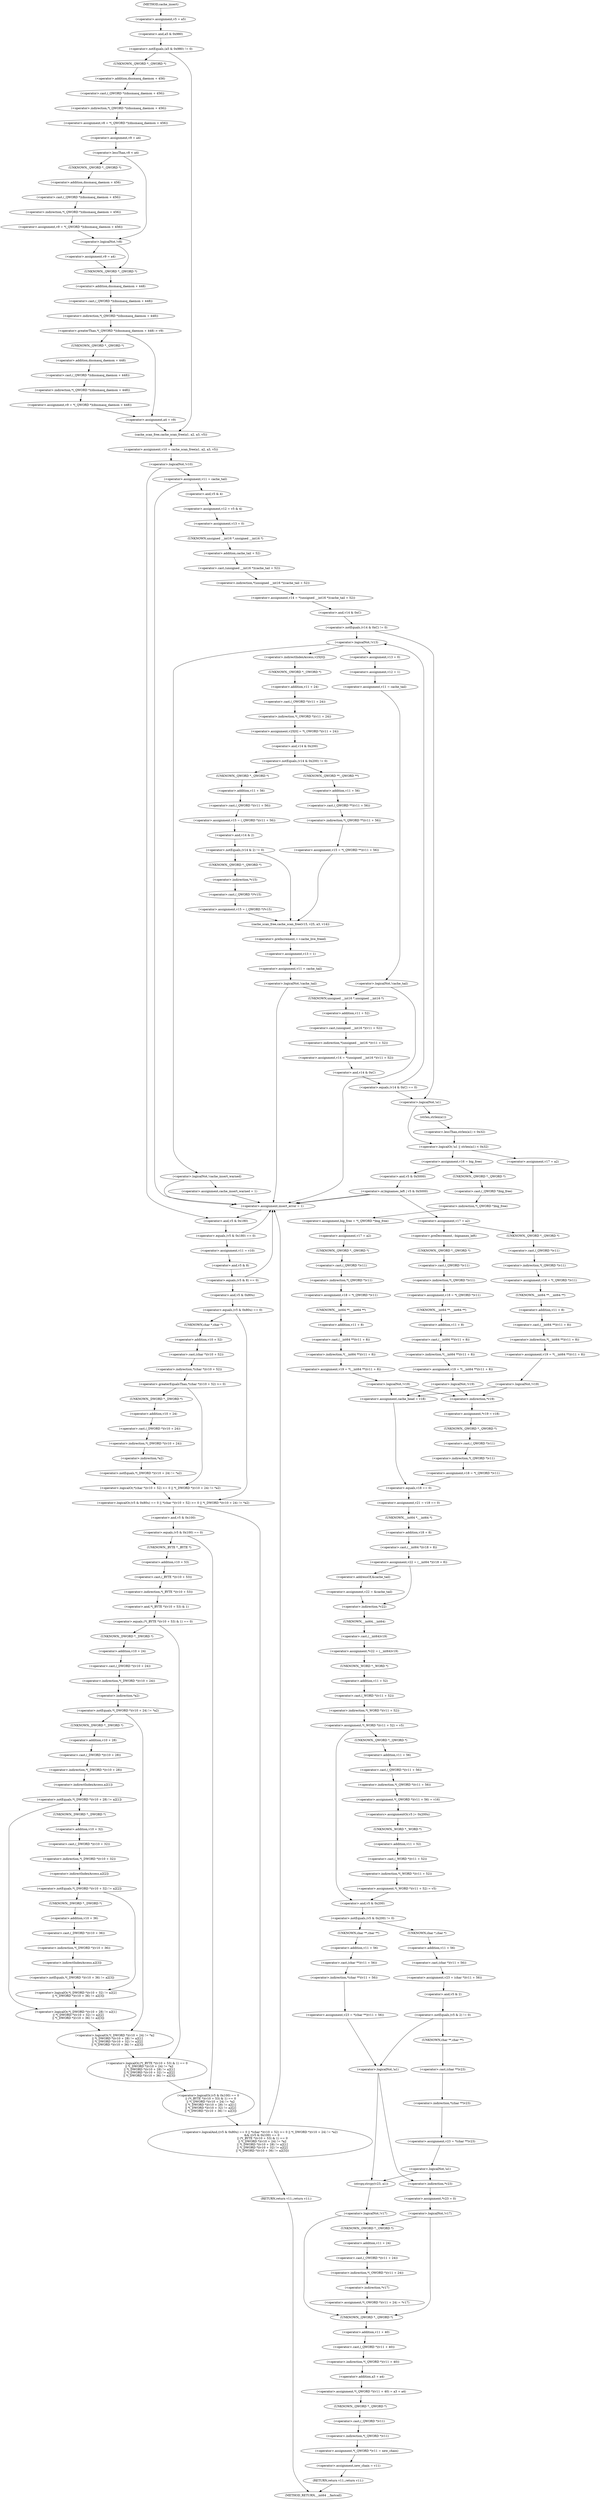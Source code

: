 digraph cache_insert {  
"1000142" [label = "(<operator>.assignment,v5 = a5)" ]
"1000146" [label = "(<operator>.notEquals,(a5 & 0x980) != 0)" ]
"1000147" [label = "(<operator>.and,a5 & 0x980)" ]
"1000152" [label = "(<operator>.assignment,v8 = *(_QWORD *)(dnsmasq_daemon + 456))" ]
"1000154" [label = "(<operator>.indirection,*(_QWORD *)(dnsmasq_daemon + 456))" ]
"1000155" [label = "(<operator>.cast,(_QWORD *)(dnsmasq_daemon + 456))" ]
"1000156" [label = "(UNKNOWN,_QWORD *,_QWORD *)" ]
"1000157" [label = "(<operator>.addition,dnsmasq_daemon + 456)" ]
"1000160" [label = "(<operator>.assignment,v9 = a4)" ]
"1000164" [label = "(<operator>.lessThan,v8 < a4)" ]
"1000167" [label = "(<operator>.assignment,v9 = *(_QWORD *)(dnsmasq_daemon + 456))" ]
"1000169" [label = "(<operator>.indirection,*(_QWORD *)(dnsmasq_daemon + 456))" ]
"1000170" [label = "(<operator>.cast,(_QWORD *)(dnsmasq_daemon + 456))" ]
"1000171" [label = "(UNKNOWN,_QWORD *,_QWORD *)" ]
"1000172" [label = "(<operator>.addition,dnsmasq_daemon + 456)" ]
"1000176" [label = "(<operator>.logicalNot,!v8)" ]
"1000178" [label = "(<operator>.assignment,v9 = a4)" ]
"1000182" [label = "(<operator>.greaterThan,*(_QWORD *)(dnsmasq_daemon + 448) > v9)" ]
"1000183" [label = "(<operator>.indirection,*(_QWORD *)(dnsmasq_daemon + 448))" ]
"1000184" [label = "(<operator>.cast,(_QWORD *)(dnsmasq_daemon + 448))" ]
"1000185" [label = "(UNKNOWN,_QWORD *,_QWORD *)" ]
"1000186" [label = "(<operator>.addition,dnsmasq_daemon + 448)" ]
"1000190" [label = "(<operator>.assignment,v9 = *(_QWORD *)(dnsmasq_daemon + 448))" ]
"1000192" [label = "(<operator>.indirection,*(_QWORD *)(dnsmasq_daemon + 448))" ]
"1000193" [label = "(<operator>.cast,(_QWORD *)(dnsmasq_daemon + 448))" ]
"1000194" [label = "(UNKNOWN,_QWORD *,_QWORD *)" ]
"1000195" [label = "(<operator>.addition,dnsmasq_daemon + 448)" ]
"1000198" [label = "(<operator>.assignment,a4 = v9)" ]
"1000204" [label = "(<operator>.assignment,v10 = cache_scan_free(a1, a2, a3, v5))" ]
"1000206" [label = "(cache_scan_free,cache_scan_free(a1, a2, a3, v5))" ]
"1000212" [label = "(<operator>.logicalNot,!v10)" ]
"1000215" [label = "(<operator>.assignment,v11 = cache_tail)" ]
"1000221" [label = "(<operator>.assignment,v12 = v5 & 4)" ]
"1000223" [label = "(<operator>.and,v5 & 4)" ]
"1000226" [label = "(<operator>.assignment,v13 = 0)" ]
"1000229" [label = "(<operator>.assignment,v14 = *(unsigned __int16 *)(cache_tail + 52))" ]
"1000231" [label = "(<operator>.indirection,*(unsigned __int16 *)(cache_tail + 52))" ]
"1000232" [label = "(<operator>.cast,(unsigned __int16 *)(cache_tail + 52))" ]
"1000233" [label = "(UNKNOWN,unsigned __int16 *,unsigned __int16 *)" ]
"1000234" [label = "(<operator>.addition,cache_tail + 52)" ]
"1000238" [label = "(<operator>.notEquals,(v14 & 0xC) != 0)" ]
"1000239" [label = "(<operator>.and,v14 & 0xC)" ]
"1000245" [label = "(<operator>.logicalNot,!v13)" ]
"1000251" [label = "(<operator>.assignment,v25[0] = *(_OWORD *)(v11 + 24))" ]
"1000252" [label = "(<operator>.indirectIndexAccess,v25[0])" ]
"1000255" [label = "(<operator>.indirection,*(_OWORD *)(v11 + 24))" ]
"1000256" [label = "(<operator>.cast,(_OWORD *)(v11 + 24))" ]
"1000257" [label = "(UNKNOWN,_OWORD *,_OWORD *)" ]
"1000258" [label = "(<operator>.addition,v11 + 24)" ]
"1000262" [label = "(<operator>.notEquals,(v14 & 0x200) != 0)" ]
"1000263" [label = "(<operator>.and,v14 & 0x200)" ]
"1000268" [label = "(<operator>.assignment,v15 = *(_QWORD **)(v11 + 56))" ]
"1000270" [label = "(<operator>.indirection,*(_QWORD **)(v11 + 56))" ]
"1000271" [label = "(<operator>.cast,(_QWORD **)(v11 + 56))" ]
"1000272" [label = "(UNKNOWN,_QWORD **,_QWORD **)" ]
"1000273" [label = "(<operator>.addition,v11 + 56)" ]
"1000278" [label = "(<operator>.assignment,v15 = (_QWORD *)(v11 + 56))" ]
"1000280" [label = "(<operator>.cast,(_QWORD *)(v11 + 56))" ]
"1000281" [label = "(UNKNOWN,_QWORD *,_QWORD *)" ]
"1000282" [label = "(<operator>.addition,v11 + 56)" ]
"1000286" [label = "(<operator>.notEquals,(v14 & 2) != 0)" ]
"1000287" [label = "(<operator>.and,v14 & 2)" ]
"1000291" [label = "(<operator>.assignment,v15 = (_QWORD *)*v15)" ]
"1000293" [label = "(<operator>.cast,(_QWORD *)*v15)" ]
"1000294" [label = "(UNKNOWN,_QWORD *,_QWORD *)" ]
"1000295" [label = "(<operator>.indirection,*v15)" ]
"1000297" [label = "(cache_scan_free,cache_scan_free(v15, v25, a3, v14))" ]
"1000302" [label = "(<operator>.preIncrement,++cache_live_freed)" ]
"1000304" [label = "(<operator>.assignment,v13 = 1)" ]
"1000307" [label = "(<operator>.assignment,v11 = cache_tail)" ]
"1000311" [label = "(<operator>.logicalNot,!cache_tail)" ]
"1000316" [label = "(<operator>.assignment,v13 = 0)" ]
"1000319" [label = "(<operator>.assignment,v12 = 1)" ]
"1000322" [label = "(<operator>.assignment,v11 = cache_tail)" ]
"1000326" [label = "(<operator>.logicalNot,!cache_tail)" ]
"1000329" [label = "(<operator>.assignment,v14 = *(unsigned __int16 *)(v11 + 52))" ]
"1000331" [label = "(<operator>.indirection,*(unsigned __int16 *)(v11 + 52))" ]
"1000332" [label = "(<operator>.cast,(unsigned __int16 *)(v11 + 52))" ]
"1000333" [label = "(UNKNOWN,unsigned __int16 *,unsigned __int16 *)" ]
"1000334" [label = "(<operator>.addition,v11 + 52)" ]
"1000338" [label = "(<operator>.equals,(v14 & 0xC) == 0)" ]
"1000339" [label = "(<operator>.and,v14 & 0xC)" ]
"1000345" [label = "(<operator>.logicalNot,!cache_insert_warned)" ]
"1000348" [label = "(<operator>.assignment,cache_insert_warned = 1)" ]
"1000354" [label = "(<operator>.logicalOr,!a1 || strlen(a1) < 0x32)" ]
"1000355" [label = "(<operator>.logicalNot,!a1)" ]
"1000357" [label = "(<operator>.lessThan,strlen(a1) < 0x32)" ]
"1000358" [label = "(strlen,strlen(a1))" ]
"1000363" [label = "(<operator>.assignment,v17 = a2)" ]
"1000367" [label = "(<operator>.assignment,v18 = *(_QWORD *)v11)" ]
"1000369" [label = "(<operator>.indirection,*(_QWORD *)v11)" ]
"1000370" [label = "(<operator>.cast,(_QWORD *)v11)" ]
"1000371" [label = "(UNKNOWN,_QWORD *,_QWORD *)" ]
"1000373" [label = "(<operator>.assignment,v19 = *(__int64 **)(v11 + 8))" ]
"1000375" [label = "(<operator>.indirection,*(__int64 **)(v11 + 8))" ]
"1000376" [label = "(<operator>.cast,(__int64 **)(v11 + 8))" ]
"1000377" [label = "(UNKNOWN,__int64 **,__int64 **)" ]
"1000378" [label = "(<operator>.addition,v11 + 8)" ]
"1000382" [label = "(<operator>.logicalNot,!v19)" ]
"1000386" [label = "(<operator>.assignment,v16 = big_free)" ]
"1000392" [label = "(<operator>.assignment,big_free = *(_QWORD *)big_free)" ]
"1000394" [label = "(<operator>.indirection,*(_QWORD *)big_free)" ]
"1000395" [label = "(<operator>.cast,(_QWORD *)big_free)" ]
"1000396" [label = "(UNKNOWN,_QWORD *,_QWORD *)" ]
"1000398" [label = "(<operator>.assignment,v17 = a2)" ]
"1000401" [label = "(<operator>.assignment,v18 = *(_QWORD *)v11)" ]
"1000403" [label = "(<operator>.indirection,*(_QWORD *)v11)" ]
"1000404" [label = "(<operator>.cast,(_QWORD *)v11)" ]
"1000405" [label = "(UNKNOWN,_QWORD *,_QWORD *)" ]
"1000407" [label = "(<operator>.assignment,v19 = *(__int64 **)(v11 + 8))" ]
"1000409" [label = "(<operator>.indirection,*(__int64 **)(v11 + 8))" ]
"1000410" [label = "(<operator>.cast,(__int64 **)(v11 + 8))" ]
"1000411" [label = "(UNKNOWN,__int64 **,__int64 **)" ]
"1000412" [label = "(<operator>.addition,v11 + 8)" ]
"1000416" [label = "(<operator>.logicalNot,!v19)" ]
"1000420" [label = "(<operator>.assignment,cache_head = v18)" ]
"1000425" [label = "(<operator>.assignment,*v19 = v18)" ]
"1000426" [label = "(<operator>.indirection,*v19)" ]
"1000429" [label = "(<operator>.assignment,v18 = *(_QWORD *)v11)" ]
"1000431" [label = "(<operator>.indirection,*(_QWORD *)v11)" ]
"1000432" [label = "(<operator>.cast,(_QWORD *)v11)" ]
"1000433" [label = "(UNKNOWN,_QWORD *,_QWORD *)" ]
"1000436" [label = "(<operator>.assignment,v21 = v18 == 0)" ]
"1000438" [label = "(<operator>.equals,v18 == 0)" ]
"1000441" [label = "(<operator>.assignment,v22 = (__int64 *)(v18 + 8))" ]
"1000443" [label = "(<operator>.cast,(__int64 *)(v18 + 8))" ]
"1000444" [label = "(UNKNOWN,__int64 *,__int64 *)" ]
"1000445" [label = "(<operator>.addition,v18 + 8)" ]
"1000450" [label = "(<operator>.assignment,v22 = &cache_tail)" ]
"1000452" [label = "(<operator>.addressOf,&cache_tail)" ]
"1000454" [label = "(<operator>.assignment,*v22 = (__int64)v19)" ]
"1000455" [label = "(<operator>.indirection,*v22)" ]
"1000457" [label = "(<operator>.cast,(__int64)v19)" ]
"1000458" [label = "(UNKNOWN,__int64,__int64)" ]
"1000460" [label = "(<operator>.assignment,*(_WORD *)(v11 + 52) = v5)" ]
"1000461" [label = "(<operator>.indirection,*(_WORD *)(v11 + 52))" ]
"1000462" [label = "(<operator>.cast,(_WORD *)(v11 + 52))" ]
"1000463" [label = "(UNKNOWN,_WORD *,_WORD *)" ]
"1000464" [label = "(<operator>.addition,v11 + 52)" ]
"1000471" [label = "(<operator>.assignment,*(_QWORD *)(v11 + 56) = v16)" ]
"1000472" [label = "(<operator>.indirection,*(_QWORD *)(v11 + 56))" ]
"1000473" [label = "(<operator>.cast,(_QWORD *)(v11 + 56))" ]
"1000474" [label = "(UNKNOWN,_QWORD *,_QWORD *)" ]
"1000475" [label = "(<operator>.addition,v11 + 56)" ]
"1000479" [label = "(<operators>.assignmentOr,v5 |= 0x200u)" ]
"1000482" [label = "(<operator>.assignment,*(_WORD *)(v11 + 52) = v5)" ]
"1000483" [label = "(<operator>.indirection,*(_WORD *)(v11 + 52))" ]
"1000484" [label = "(<operator>.cast,(_WORD *)(v11 + 52))" ]
"1000485" [label = "(UNKNOWN,_WORD *,_WORD *)" ]
"1000486" [label = "(<operator>.addition,v11 + 52)" ]
"1000491" [label = "(<operator>.notEquals,(v5 & 0x200) != 0)" ]
"1000492" [label = "(<operator>.and,v5 & 0x200)" ]
"1000497" [label = "(<operator>.assignment,v23 = *(char **)(v11 + 56))" ]
"1000499" [label = "(<operator>.indirection,*(char **)(v11 + 56))" ]
"1000500" [label = "(<operator>.cast,(char **)(v11 + 56))" ]
"1000501" [label = "(UNKNOWN,char **,char **)" ]
"1000502" [label = "(<operator>.addition,v11 + 56)" ]
"1000507" [label = "(<operator>.assignment,v23 = (char *)(v11 + 56))" ]
"1000509" [label = "(<operator>.cast,(char *)(v11 + 56))" ]
"1000510" [label = "(UNKNOWN,char *,char *)" ]
"1000511" [label = "(<operator>.addition,v11 + 56)" ]
"1000515" [label = "(<operator>.notEquals,(v5 & 2) != 0)" ]
"1000516" [label = "(<operator>.and,v5 & 2)" ]
"1000521" [label = "(<operator>.assignment,v23 = *(char **)v23)" ]
"1000523" [label = "(<operator>.indirection,*(char **)v23)" ]
"1000524" [label = "(<operator>.cast,(char **)v23)" ]
"1000525" [label = "(UNKNOWN,char **,char **)" ]
"1000528" [label = "(<operator>.logicalNot,!a1)" ]
"1000533" [label = "(<operator>.logicalNot,!a1)" ]
"1000537" [label = "(<operator>.assignment,*v23 = 0)" ]
"1000538" [label = "(<operator>.indirection,*v23)" ]
"1000542" [label = "(<operator>.logicalNot,!v17)" ]
"1000547" [label = "(strcpy,strcpy(v23, a1))" ]
"1000551" [label = "(<operator>.logicalNot,!v17)" ]
"1000555" [label = "(<operator>.assignment,*(_QWORD *)(v11 + 40) = a3 + a4)" ]
"1000556" [label = "(<operator>.indirection,*(_QWORD *)(v11 + 40))" ]
"1000557" [label = "(<operator>.cast,(_QWORD *)(v11 + 40))" ]
"1000558" [label = "(UNKNOWN,_QWORD *,_QWORD *)" ]
"1000559" [label = "(<operator>.addition,v11 + 40)" ]
"1000562" [label = "(<operator>.addition,a3 + a4)" ]
"1000565" [label = "(<operator>.assignment,*(_QWORD *)v11 = new_chain)" ]
"1000566" [label = "(<operator>.indirection,*(_QWORD *)v11)" ]
"1000567" [label = "(<operator>.cast,(_QWORD *)v11)" ]
"1000568" [label = "(UNKNOWN,_QWORD *,_QWORD *)" ]
"1000571" [label = "(<operator>.assignment,new_chain = v11)" ]
"1000574" [label = "(RETURN,return v11;,return v11;)" ]
"1000577" [label = "(<operator>.assignment,*(_OWORD *)(v11 + 24) = *v17)" ]
"1000578" [label = "(<operator>.indirection,*(_OWORD *)(v11 + 24))" ]
"1000579" [label = "(<operator>.cast,(_OWORD *)(v11 + 24))" ]
"1000580" [label = "(UNKNOWN,_OWORD *,_OWORD *)" ]
"1000581" [label = "(<operator>.addition,v11 + 24)" ]
"1000584" [label = "(<operator>.indirection,*v17)" ]
"1000588" [label = "(<operator>.or,bignames_left | v5 & 0x5000)" ]
"1000590" [label = "(<operator>.and,v5 & 0x5000)" ]
"1000597" [label = "(<operator>.assignment,v17 = a2)" ]
"1000603" [label = "(<operator>.preDecrement,--bignames_left)" ]
"1000605" [label = "(<operator>.assignment,v18 = *(_QWORD *)v11)" ]
"1000607" [label = "(<operator>.indirection,*(_QWORD *)v11)" ]
"1000608" [label = "(<operator>.cast,(_QWORD *)v11)" ]
"1000609" [label = "(UNKNOWN,_QWORD *,_QWORD *)" ]
"1000611" [label = "(<operator>.assignment,v19 = *(__int64 **)(v11 + 8))" ]
"1000613" [label = "(<operator>.indirection,*(__int64 **)(v11 + 8))" ]
"1000614" [label = "(<operator>.cast,(__int64 **)(v11 + 8))" ]
"1000615" [label = "(UNKNOWN,__int64 **,__int64 **)" ]
"1000616" [label = "(<operator>.addition,v11 + 8)" ]
"1000620" [label = "(<operator>.logicalNot,!v19)" ]
"1000626" [label = "(<operator>.assignment,insert_error = 1)" ]
"1000631" [label = "(<operator>.equals,(v5 & 0x180) == 0)" ]
"1000632" [label = "(<operator>.and,v5 & 0x180)" ]
"1000637" [label = "(<operator>.assignment,v11 = v10)" ]
"1000641" [label = "(<operator>.equals,(v5 & 8) == 0)" ]
"1000642" [label = "(<operator>.and,v5 & 8)" ]
"1000648" [label = "(<operator>.logicalAnd,((v5 & 0x80u) == 0 || *(char *)(v10 + 52) >= 0 || *(_DWORD *)(v10 + 24) != *a2)\n    && ((v5 & 0x100) == 0\n     || (*(_BYTE *)(v10 + 53) & 1) == 0\n     || *(_DWORD *)(v10 + 24) != *a2\n     || *(_DWORD *)(v10 + 28) != a2[1]\n     || *(_DWORD *)(v10 + 32) != a2[2]\n     || *(_DWORD *)(v10 + 36) != a2[3]))" ]
"1000649" [label = "(<operator>.logicalOr,(v5 & 0x80u) == 0 || *(char *)(v10 + 52) >= 0 || *(_DWORD *)(v10 + 24) != *a2)" ]
"1000650" [label = "(<operator>.equals,(v5 & 0x80u) == 0)" ]
"1000651" [label = "(<operator>.and,v5 & 0x80u)" ]
"1000655" [label = "(<operator>.logicalOr,*(char *)(v10 + 52) >= 0 || *(_DWORD *)(v10 + 24) != *a2)" ]
"1000656" [label = "(<operator>.greaterEqualsThan,*(char *)(v10 + 52) >= 0)" ]
"1000657" [label = "(<operator>.indirection,*(char *)(v10 + 52))" ]
"1000658" [label = "(<operator>.cast,(char *)(v10 + 52))" ]
"1000659" [label = "(UNKNOWN,char *,char *)" ]
"1000660" [label = "(<operator>.addition,v10 + 52)" ]
"1000664" [label = "(<operator>.notEquals,*(_DWORD *)(v10 + 24) != *a2)" ]
"1000665" [label = "(<operator>.indirection,*(_DWORD *)(v10 + 24))" ]
"1000666" [label = "(<operator>.cast,(_DWORD *)(v10 + 24))" ]
"1000667" [label = "(UNKNOWN,_DWORD *,_DWORD *)" ]
"1000668" [label = "(<operator>.addition,v10 + 24)" ]
"1000671" [label = "(<operator>.indirection,*a2)" ]
"1000673" [label = "(<operator>.logicalOr,(v5 & 0x100) == 0\n     || (*(_BYTE *)(v10 + 53) & 1) == 0\n     || *(_DWORD *)(v10 + 24) != *a2\n     || *(_DWORD *)(v10 + 28) != a2[1]\n     || *(_DWORD *)(v10 + 32) != a2[2]\n     || *(_DWORD *)(v10 + 36) != a2[3])" ]
"1000674" [label = "(<operator>.equals,(v5 & 0x100) == 0)" ]
"1000675" [label = "(<operator>.and,v5 & 0x100)" ]
"1000679" [label = "(<operator>.logicalOr,(*(_BYTE *)(v10 + 53) & 1) == 0\n     || *(_DWORD *)(v10 + 24) != *a2\n     || *(_DWORD *)(v10 + 28) != a2[1]\n     || *(_DWORD *)(v10 + 32) != a2[2]\n     || *(_DWORD *)(v10 + 36) != a2[3])" ]
"1000680" [label = "(<operator>.equals,(*(_BYTE *)(v10 + 53) & 1) == 0)" ]
"1000681" [label = "(<operator>.and,*(_BYTE *)(v10 + 53) & 1)" ]
"1000682" [label = "(<operator>.indirection,*(_BYTE *)(v10 + 53))" ]
"1000683" [label = "(<operator>.cast,(_BYTE *)(v10 + 53))" ]
"1000684" [label = "(UNKNOWN,_BYTE *,_BYTE *)" ]
"1000685" [label = "(<operator>.addition,v10 + 53)" ]
"1000690" [label = "(<operator>.logicalOr,*(_DWORD *)(v10 + 24) != *a2\n     || *(_DWORD *)(v10 + 28) != a2[1]\n     || *(_DWORD *)(v10 + 32) != a2[2]\n     || *(_DWORD *)(v10 + 36) != a2[3])" ]
"1000691" [label = "(<operator>.notEquals,*(_DWORD *)(v10 + 24) != *a2)" ]
"1000692" [label = "(<operator>.indirection,*(_DWORD *)(v10 + 24))" ]
"1000693" [label = "(<operator>.cast,(_DWORD *)(v10 + 24))" ]
"1000694" [label = "(UNKNOWN,_DWORD *,_DWORD *)" ]
"1000695" [label = "(<operator>.addition,v10 + 24)" ]
"1000698" [label = "(<operator>.indirection,*a2)" ]
"1000700" [label = "(<operator>.logicalOr,*(_DWORD *)(v10 + 28) != a2[1]\n     || *(_DWORD *)(v10 + 32) != a2[2]\n     || *(_DWORD *)(v10 + 36) != a2[3])" ]
"1000701" [label = "(<operator>.notEquals,*(_DWORD *)(v10 + 28) != a2[1])" ]
"1000702" [label = "(<operator>.indirection,*(_DWORD *)(v10 + 28))" ]
"1000703" [label = "(<operator>.cast,(_DWORD *)(v10 + 28))" ]
"1000704" [label = "(UNKNOWN,_DWORD *,_DWORD *)" ]
"1000705" [label = "(<operator>.addition,v10 + 28)" ]
"1000708" [label = "(<operator>.indirectIndexAccess,a2[1])" ]
"1000711" [label = "(<operator>.logicalOr,*(_DWORD *)(v10 + 32) != a2[2]\n     || *(_DWORD *)(v10 + 36) != a2[3])" ]
"1000712" [label = "(<operator>.notEquals,*(_DWORD *)(v10 + 32) != a2[2])" ]
"1000713" [label = "(<operator>.indirection,*(_DWORD *)(v10 + 32))" ]
"1000714" [label = "(<operator>.cast,(_DWORD *)(v10 + 32))" ]
"1000715" [label = "(UNKNOWN,_DWORD *,_DWORD *)" ]
"1000716" [label = "(<operator>.addition,v10 + 32)" ]
"1000719" [label = "(<operator>.indirectIndexAccess,a2[2])" ]
"1000722" [label = "(<operator>.notEquals,*(_DWORD *)(v10 + 36) != a2[3])" ]
"1000723" [label = "(<operator>.indirection,*(_DWORD *)(v10 + 36))" ]
"1000724" [label = "(<operator>.cast,(_DWORD *)(v10 + 36))" ]
"1000725" [label = "(UNKNOWN,_DWORD *,_DWORD *)" ]
"1000726" [label = "(<operator>.addition,v10 + 36)" ]
"1000729" [label = "(<operator>.indirectIndexAccess,a2[3])" ]
"1000734" [label = "(RETURN,return v11;,return v11;)" ]
"1000118" [label = "(METHOD,cache_insert)" ]
"1000736" [label = "(METHOD_RETURN,__int64 __fastcall)" ]
  "1000142" -> "1000147" 
  "1000146" -> "1000156" 
  "1000146" -> "1000206" 
  "1000147" -> "1000146" 
  "1000152" -> "1000160" 
  "1000154" -> "1000152" 
  "1000155" -> "1000154" 
  "1000156" -> "1000157" 
  "1000157" -> "1000155" 
  "1000160" -> "1000164" 
  "1000164" -> "1000171" 
  "1000164" -> "1000176" 
  "1000167" -> "1000176" 
  "1000169" -> "1000167" 
  "1000170" -> "1000169" 
  "1000171" -> "1000172" 
  "1000172" -> "1000170" 
  "1000176" -> "1000185" 
  "1000176" -> "1000178" 
  "1000178" -> "1000185" 
  "1000182" -> "1000194" 
  "1000182" -> "1000198" 
  "1000183" -> "1000182" 
  "1000184" -> "1000183" 
  "1000185" -> "1000186" 
  "1000186" -> "1000184" 
  "1000190" -> "1000198" 
  "1000192" -> "1000190" 
  "1000193" -> "1000192" 
  "1000194" -> "1000195" 
  "1000195" -> "1000193" 
  "1000198" -> "1000206" 
  "1000204" -> "1000212" 
  "1000206" -> "1000204" 
  "1000212" -> "1000215" 
  "1000212" -> "1000632" 
  "1000215" -> "1000223" 
  "1000215" -> "1000626" 
  "1000221" -> "1000226" 
  "1000223" -> "1000221" 
  "1000226" -> "1000233" 
  "1000229" -> "1000239" 
  "1000231" -> "1000229" 
  "1000232" -> "1000231" 
  "1000233" -> "1000234" 
  "1000234" -> "1000232" 
  "1000238" -> "1000245" 
  "1000238" -> "1000355" 
  "1000239" -> "1000238" 
  "1000245" -> "1000252" 
  "1000245" -> "1000316" 
  "1000245" -> "1000345" 
  "1000251" -> "1000263" 
  "1000252" -> "1000257" 
  "1000255" -> "1000251" 
  "1000256" -> "1000255" 
  "1000257" -> "1000258" 
  "1000258" -> "1000256" 
  "1000262" -> "1000272" 
  "1000262" -> "1000281" 
  "1000263" -> "1000262" 
  "1000268" -> "1000297" 
  "1000270" -> "1000268" 
  "1000271" -> "1000270" 
  "1000272" -> "1000273" 
  "1000273" -> "1000271" 
  "1000278" -> "1000287" 
  "1000280" -> "1000278" 
  "1000281" -> "1000282" 
  "1000282" -> "1000280" 
  "1000286" -> "1000294" 
  "1000286" -> "1000297" 
  "1000287" -> "1000286" 
  "1000291" -> "1000297" 
  "1000293" -> "1000291" 
  "1000294" -> "1000295" 
  "1000295" -> "1000293" 
  "1000297" -> "1000302" 
  "1000302" -> "1000304" 
  "1000304" -> "1000307" 
  "1000307" -> "1000311" 
  "1000311" -> "1000626" 
  "1000311" -> "1000333" 
  "1000316" -> "1000319" 
  "1000319" -> "1000322" 
  "1000322" -> "1000326" 
  "1000326" -> "1000626" 
  "1000326" -> "1000333" 
  "1000329" -> "1000339" 
  "1000331" -> "1000329" 
  "1000332" -> "1000331" 
  "1000333" -> "1000334" 
  "1000334" -> "1000332" 
  "1000338" -> "1000245" 
  "1000338" -> "1000355" 
  "1000339" -> "1000338" 
  "1000345" -> "1000348" 
  "1000345" -> "1000626" 
  "1000348" -> "1000626" 
  "1000354" -> "1000363" 
  "1000354" -> "1000386" 
  "1000355" -> "1000354" 
  "1000355" -> "1000358" 
  "1000357" -> "1000354" 
  "1000358" -> "1000357" 
  "1000363" -> "1000371" 
  "1000367" -> "1000377" 
  "1000369" -> "1000367" 
  "1000370" -> "1000369" 
  "1000371" -> "1000370" 
  "1000373" -> "1000382" 
  "1000375" -> "1000373" 
  "1000376" -> "1000375" 
  "1000377" -> "1000378" 
  "1000378" -> "1000376" 
  "1000382" -> "1000420" 
  "1000382" -> "1000426" 
  "1000386" -> "1000396" 
  "1000386" -> "1000590" 
  "1000392" -> "1000398" 
  "1000394" -> "1000392" 
  "1000395" -> "1000394" 
  "1000396" -> "1000395" 
  "1000398" -> "1000405" 
  "1000401" -> "1000411" 
  "1000403" -> "1000401" 
  "1000404" -> "1000403" 
  "1000405" -> "1000404" 
  "1000407" -> "1000416" 
  "1000409" -> "1000407" 
  "1000410" -> "1000409" 
  "1000411" -> "1000412" 
  "1000412" -> "1000410" 
  "1000416" -> "1000420" 
  "1000416" -> "1000426" 
  "1000420" -> "1000438" 
  "1000425" -> "1000433" 
  "1000426" -> "1000425" 
  "1000429" -> "1000438" 
  "1000431" -> "1000429" 
  "1000432" -> "1000431" 
  "1000433" -> "1000432" 
  "1000436" -> "1000444" 
  "1000438" -> "1000436" 
  "1000441" -> "1000452" 
  "1000441" -> "1000455" 
  "1000443" -> "1000441" 
  "1000444" -> "1000445" 
  "1000445" -> "1000443" 
  "1000450" -> "1000455" 
  "1000452" -> "1000450" 
  "1000454" -> "1000463" 
  "1000455" -> "1000458" 
  "1000457" -> "1000454" 
  "1000458" -> "1000457" 
  "1000460" -> "1000474" 
  "1000460" -> "1000492" 
  "1000461" -> "1000460" 
  "1000462" -> "1000461" 
  "1000463" -> "1000464" 
  "1000464" -> "1000462" 
  "1000471" -> "1000479" 
  "1000472" -> "1000471" 
  "1000473" -> "1000472" 
  "1000474" -> "1000475" 
  "1000475" -> "1000473" 
  "1000479" -> "1000485" 
  "1000482" -> "1000492" 
  "1000483" -> "1000482" 
  "1000484" -> "1000483" 
  "1000485" -> "1000486" 
  "1000486" -> "1000484" 
  "1000491" -> "1000501" 
  "1000491" -> "1000510" 
  "1000492" -> "1000491" 
  "1000497" -> "1000533" 
  "1000499" -> "1000497" 
  "1000500" -> "1000499" 
  "1000501" -> "1000502" 
  "1000502" -> "1000500" 
  "1000507" -> "1000516" 
  "1000509" -> "1000507" 
  "1000510" -> "1000511" 
  "1000511" -> "1000509" 
  "1000515" -> "1000525" 
  "1000515" -> "1000533" 
  "1000516" -> "1000515" 
  "1000521" -> "1000528" 
  "1000523" -> "1000521" 
  "1000524" -> "1000523" 
  "1000525" -> "1000524" 
  "1000528" -> "1000538" 
  "1000528" -> "1000547" 
  "1000533" -> "1000538" 
  "1000533" -> "1000547" 
  "1000537" -> "1000542" 
  "1000538" -> "1000537" 
  "1000542" -> "1000558" 
  "1000542" -> "1000580" 
  "1000547" -> "1000551" 
  "1000551" -> "1000558" 
  "1000551" -> "1000580" 
  "1000555" -> "1000568" 
  "1000556" -> "1000562" 
  "1000557" -> "1000556" 
  "1000558" -> "1000559" 
  "1000559" -> "1000557" 
  "1000562" -> "1000555" 
  "1000565" -> "1000571" 
  "1000566" -> "1000565" 
  "1000567" -> "1000566" 
  "1000568" -> "1000567" 
  "1000571" -> "1000574" 
  "1000574" -> "1000736" 
  "1000577" -> "1000558" 
  "1000578" -> "1000584" 
  "1000579" -> "1000578" 
  "1000580" -> "1000581" 
  "1000581" -> "1000579" 
  "1000584" -> "1000577" 
  "1000588" -> "1000597" 
  "1000588" -> "1000626" 
  "1000588" -> "1000626" 
  "1000590" -> "1000588" 
  "1000597" -> "1000603" 
  "1000597" -> "1000371" 
  "1000603" -> "1000609" 
  "1000605" -> "1000615" 
  "1000607" -> "1000605" 
  "1000608" -> "1000607" 
  "1000609" -> "1000608" 
  "1000611" -> "1000620" 
  "1000613" -> "1000611" 
  "1000614" -> "1000613" 
  "1000615" -> "1000616" 
  "1000616" -> "1000614" 
  "1000620" -> "1000420" 
  "1000620" -> "1000426" 
  "1000626" -> "1000632" 
  "1000631" -> "1000626" 
  "1000631" -> "1000637" 
  "1000632" -> "1000631" 
  "1000637" -> "1000642" 
  "1000641" -> "1000626" 
  "1000641" -> "1000651" 
  "1000642" -> "1000641" 
  "1000648" -> "1000626" 
  "1000648" -> "1000734" 
  "1000649" -> "1000648" 
  "1000649" -> "1000675" 
  "1000650" -> "1000659" 
  "1000650" -> "1000649" 
  "1000651" -> "1000650" 
  "1000655" -> "1000649" 
  "1000656" -> "1000667" 
  "1000656" -> "1000655" 
  "1000657" -> "1000656" 
  "1000658" -> "1000657" 
  "1000659" -> "1000660" 
  "1000660" -> "1000658" 
  "1000664" -> "1000655" 
  "1000665" -> "1000671" 
  "1000666" -> "1000665" 
  "1000667" -> "1000668" 
  "1000668" -> "1000666" 
  "1000671" -> "1000664" 
  "1000673" -> "1000648" 
  "1000674" -> "1000684" 
  "1000674" -> "1000673" 
  "1000675" -> "1000674" 
  "1000679" -> "1000673" 
  "1000680" -> "1000694" 
  "1000680" -> "1000679" 
  "1000681" -> "1000680" 
  "1000682" -> "1000681" 
  "1000683" -> "1000682" 
  "1000684" -> "1000685" 
  "1000685" -> "1000683" 
  "1000690" -> "1000679" 
  "1000691" -> "1000704" 
  "1000691" -> "1000690" 
  "1000692" -> "1000698" 
  "1000693" -> "1000692" 
  "1000694" -> "1000695" 
  "1000695" -> "1000693" 
  "1000698" -> "1000691" 
  "1000700" -> "1000690" 
  "1000701" -> "1000715" 
  "1000701" -> "1000700" 
  "1000702" -> "1000708" 
  "1000703" -> "1000702" 
  "1000704" -> "1000705" 
  "1000705" -> "1000703" 
  "1000708" -> "1000701" 
  "1000711" -> "1000700" 
  "1000712" -> "1000725" 
  "1000712" -> "1000711" 
  "1000713" -> "1000719" 
  "1000714" -> "1000713" 
  "1000715" -> "1000716" 
  "1000716" -> "1000714" 
  "1000719" -> "1000712" 
  "1000722" -> "1000711" 
  "1000723" -> "1000729" 
  "1000724" -> "1000723" 
  "1000725" -> "1000726" 
  "1000726" -> "1000724" 
  "1000729" -> "1000722" 
  "1000734" -> "1000736" 
  "1000118" -> "1000142" 
}
